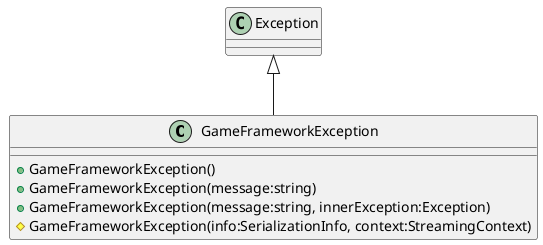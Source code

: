 @startuml
class GameFrameworkException {
    + GameFrameworkException()
    + GameFrameworkException(message:string)
    + GameFrameworkException(message:string, innerException:Exception)
    # GameFrameworkException(info:SerializationInfo, context:StreamingContext)
}
Exception <|-- GameFrameworkException
@enduml
